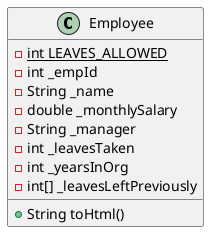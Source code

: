 @startuml
class Employee {
- {static} int LEAVES_ALLOWED
- int _empId
- String _name
- double _monthlySalary
- String _manager
- int _leavesTaken
- int _yearsInOrg
- int[] _leavesLeftPreviously
+ String toHtml()
}
@enduml